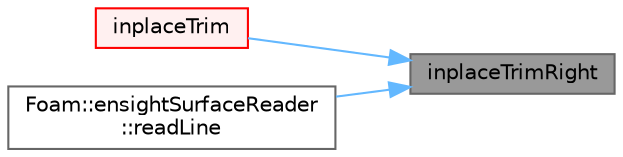 digraph "inplaceTrimRight"
{
 // LATEX_PDF_SIZE
  bgcolor="transparent";
  edge [fontname=Helvetica,fontsize=10,labelfontname=Helvetica,labelfontsize=10];
  node [fontname=Helvetica,fontsize=10,shape=box,height=0.2,width=0.4];
  rankdir="RL";
  Node1 [id="Node000001",label="inplaceTrimRight",height=0.2,width=0.4,color="gray40", fillcolor="grey60", style="filled", fontcolor="black",tooltip=" "];
  Node1 -> Node2 [id="edge1_Node000001_Node000002",dir="back",color="steelblue1",style="solid",tooltip=" "];
  Node2 [id="Node000002",label="inplaceTrim",height=0.2,width=0.4,color="red", fillcolor="#FFF0F0", style="filled",URL="$namespaceFoam_1_1stringOps.html#aba441a4674a5b69db26b7248cdbcbdba",tooltip=" "];
  Node1 -> Node15 [id="edge2_Node000001_Node000015",dir="back",color="steelblue1",style="solid",tooltip=" "];
  Node15 [id="Node000015",label="Foam::ensightSurfaceReader\l::readLine",height=0.2,width=0.4,color="grey40", fillcolor="white", style="filled",URL="$classFoam_1_1ensightSurfaceReader.html#aee0539b295182bd28c8e2eb012e01598",tooltip=" "];
}
